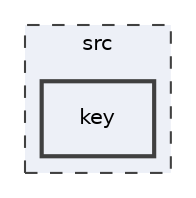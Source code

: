 digraph "src/key"
{
 // LATEX_PDF_SIZE
  edge [fontname="Helvetica",fontsize="10",labelfontname="Helvetica",labelfontsize="10"];
  node [fontname="Helvetica",fontsize="10",shape=record];
  compound=true
  subgraph clusterdir_68267d1309a1af8e8297ef4c3efbcdba {
    graph [ bgcolor="#edf0f7", pencolor="grey25", style="filled,dashed,", label="src", fontname="Helvetica", fontsize="10", URL="dir_68267d1309a1af8e8297ef4c3efbcdba.html"]
  dir_ff64c0a7b4bae699fcf552591e127786 [shape=box, label="key", style="filled,bold,", fillcolor="#edf0f7", color="grey25", URL="dir_ff64c0a7b4bae699fcf552591e127786.html"];
  }
}
